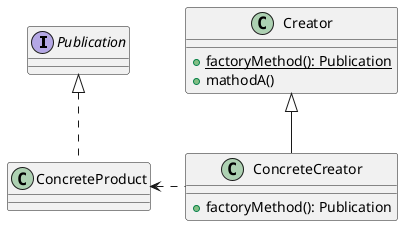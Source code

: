 @startuml

interface Publication

class Creator {
    + {static} factoryMethod(): Publication
    + mathodA()
}

class ConcreteCreator {
    +factoryMethod(): Publication
}

Publication <|.. ConcreteProduct
Creator <|-- ConcreteCreator
ConcreteProduct <. ConcreteCreator

@enduml